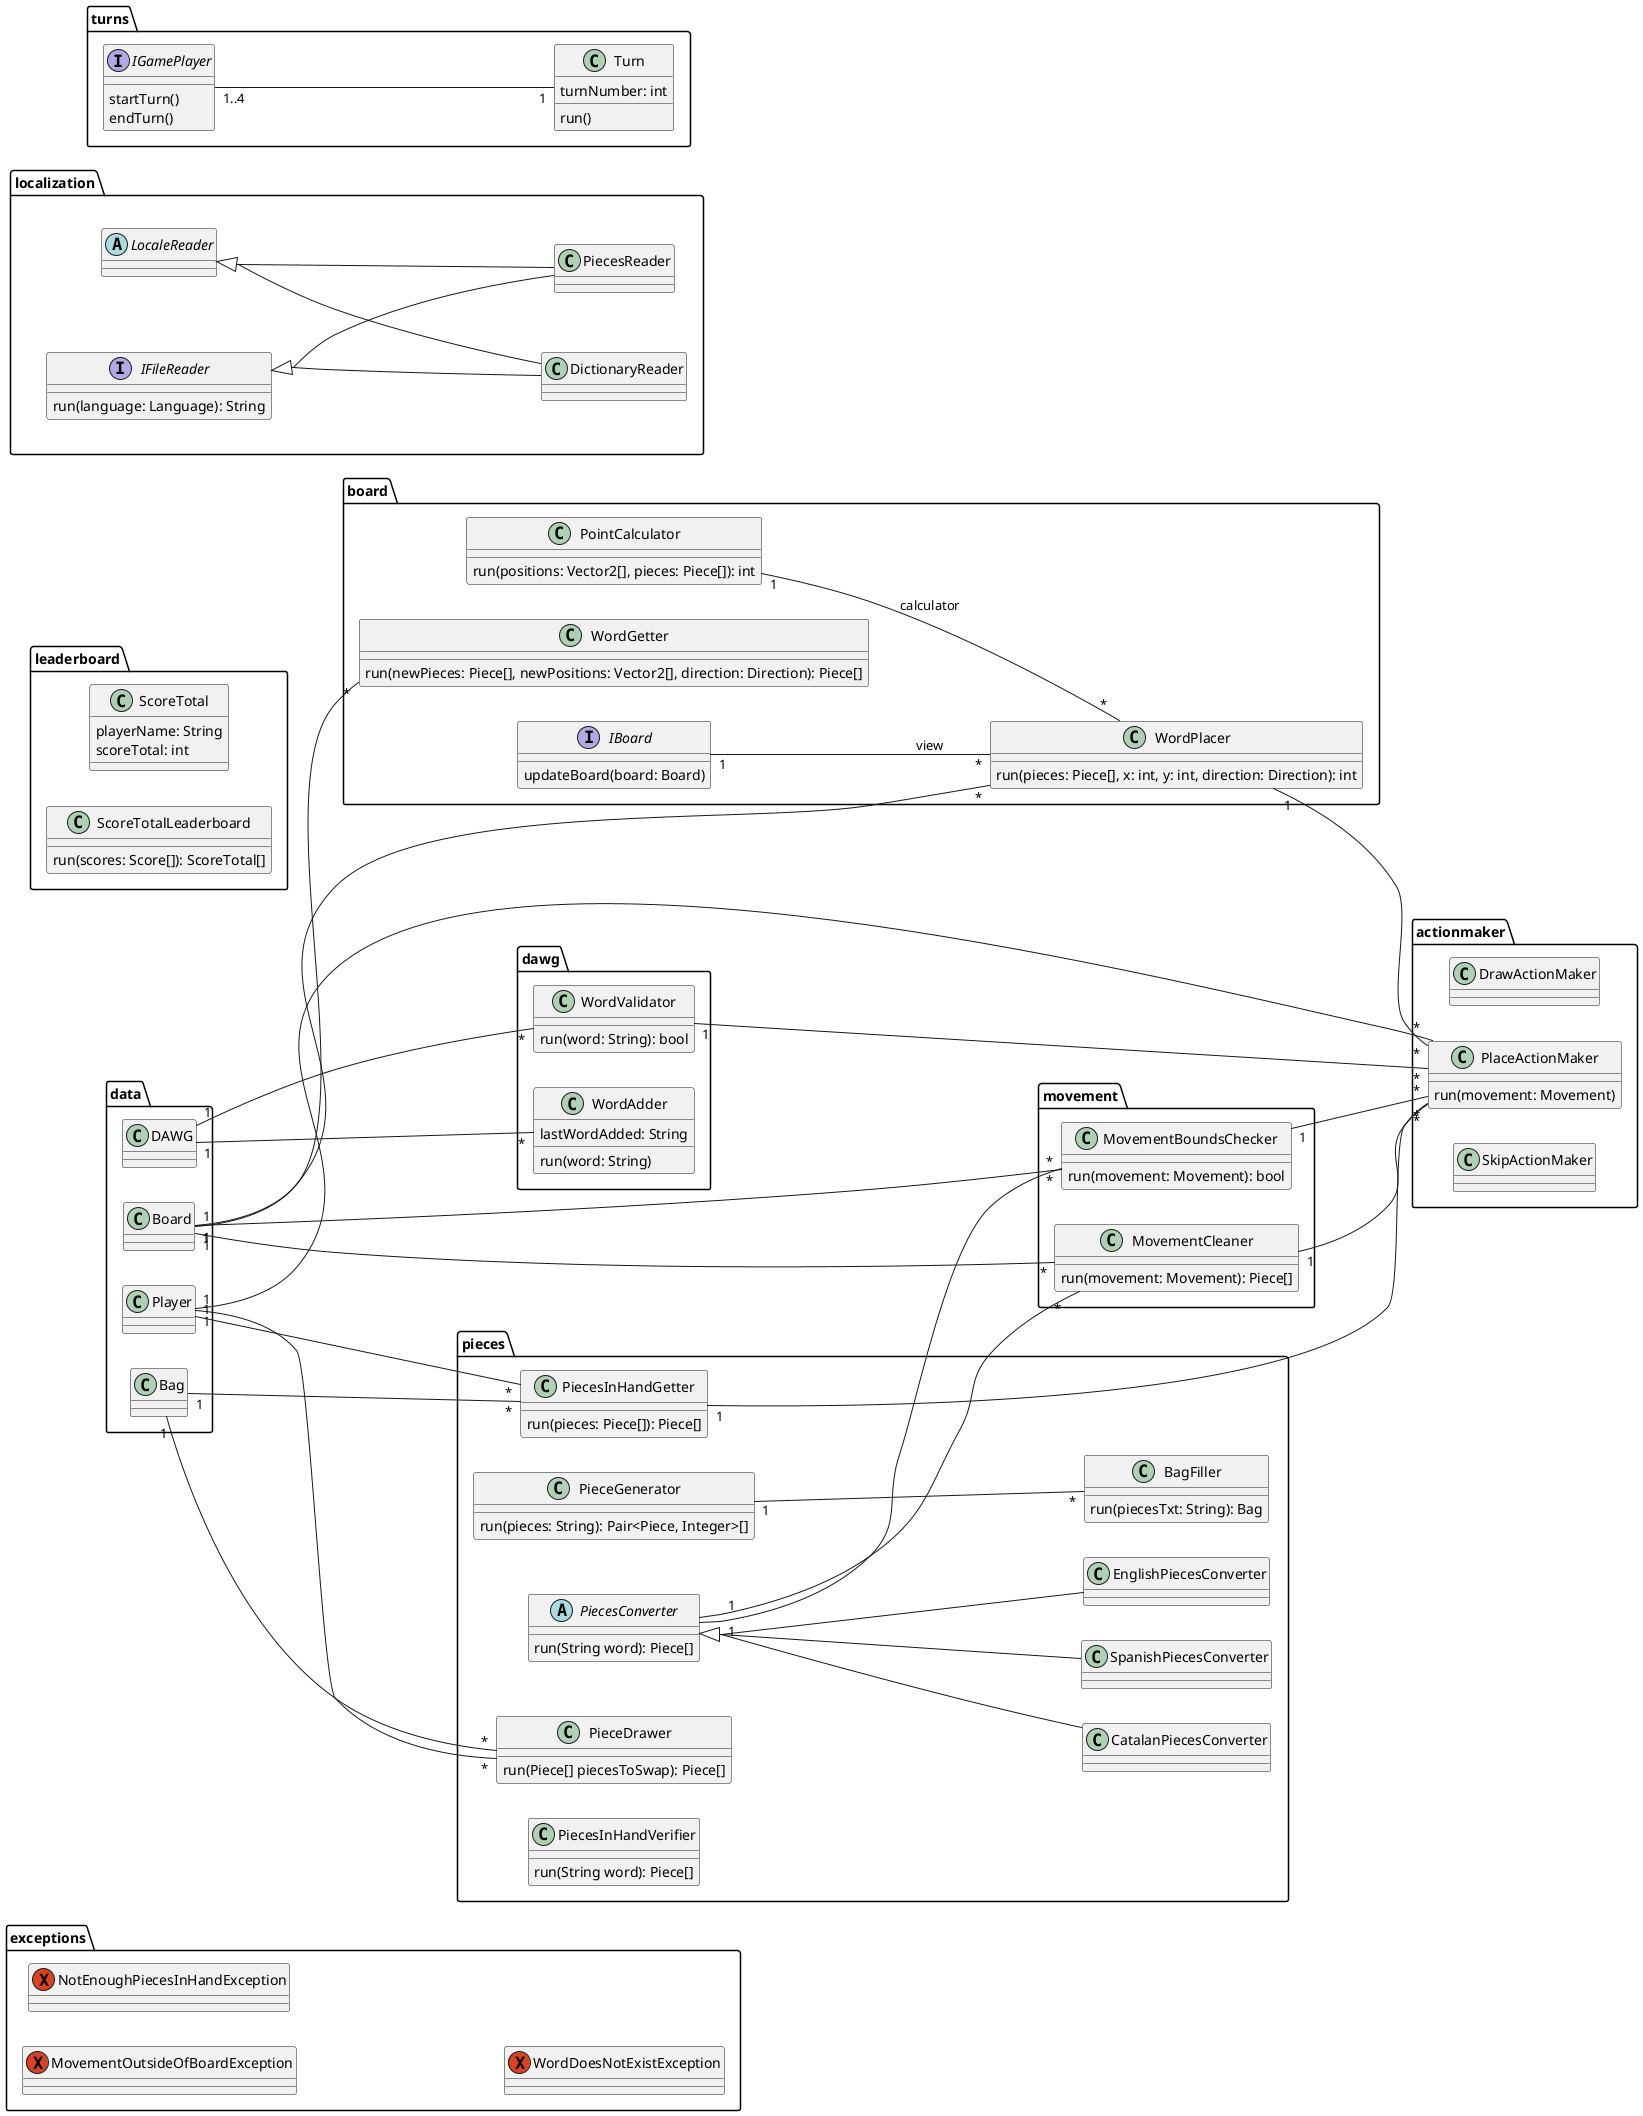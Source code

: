@startuml
skinparam groupInheritance 2
left to right direction

package data {
    class DAWG
    class Board
    class Player
    class Bag
}

package board {
    class PointCalculator {
        run(positions: Vector2[], pieces: Piece[]): int
    }

    class WordGetter {
        run(newPieces: Piece[], newPositions: Vector2[], direction: Direction): Piece[]
    }

    Board "1" -- "*" WordGetter

    class WordPlacer {
        run(pieces: Piece[], x: int, y: int, direction: Direction): int
    }

    interface IBoard {
        updateBoard(board: Board)
    }

    Board "1" -- "*" WordPlacer
    IBoard "1" -- "*" WordPlacer: view
    PointCalculator "1" -- "*" WordPlacer: calculator
}

package dawg {
    class WordAdder {
        lastWordAdded: String
        run(word: String)
    }

    DAWG "1" -- "*" WordAdder

    class WordValidator {
        run(word: String): bool
    }

    DAWG "1" -- "*" WordValidator
}

package exceptions {
    exception MovementOutsideOfBoardException
    exception NotEnoughPiecesInHandException
    exception WordDoesNotExistException
}

package leaderboard {
    class ScoreTotal {
        playerName: String
        scoreTotal: int
    }

    class ScoreTotalLeaderboard {
        run(scores: Score[]): ScoreTotal[]
    }
}

package localization {
    abstract class LocaleReader
    interface IFileReader {
        run(language: Language): String
    }

    class DictionaryReader
    class PiecesReader

    LocaleReader <|-- DictionaryReader
    IFileReader <|.. DictionaryReader
    LocaleReader <|-- PiecesReader
    IFileReader <|.. PiecesReader
}

package pieces {
    class BagFiller {
        run(piecesTxt: String): Bag
    }

    PieceGenerator "1" -- "*" BagFiller

    abstract class PiecesConverter {
        run(String word): Piece[]
    }

    class CatalanPiecesConverter
    class SpanishPiecesConverter
    class EnglishPiecesConverter

    PiecesConverter <|-- CatalanPiecesConverter
    PiecesConverter <|-- SpanishPiecesConverter
    PiecesConverter <|-- EnglishPiecesConverter

    class PieceDrawer {
        run(Piece[] piecesToSwap): Piece[]
    }

    Player "1" -- "*" PieceDrawer
    Bag "1" -- "*" PieceDrawer

    class PieceGenerator {
        run(pieces: String): Pair<Piece, Integer>[]
    }

    class PiecesInHandGetter {
        run(pieces: Piece[]): Piece[]
    }

    Player "1" -- "*" PiecesInHandGetter
    Bag "1" -- "*" PiecesInHandGetter

    class PiecesInHandVerifier {
        run(String word): Piece[]
    }
}

package movement {
    class MovementBoundsChecker {
        run(movement: Movement): bool
    }

    Board "1" -- "*" MovementBoundsChecker
    PiecesConverter "1" -- "*" MovementBoundsChecker

    class MovementCleaner {
        run(movement: Movement): Piece[]
    }

    Board "1" -- "*" MovementCleaner
    PiecesConverter "1" -- "*" MovementCleaner
}

package turns {
    interface IGamePlayer {
        startTurn()
        endTurn()
    }

    class Turn {
        turnNumber: int

        run()
    }

    IGamePlayer "1..4" -- "1" Turn
}

package actionmaker {
    class DrawActionMaker {
    }
    class PlaceActionMaker {
        run(movement: Movement)
    }

    Player "1" -- "*" PlaceActionMaker
    MovementBoundsChecker "1" -- "*" PlaceActionMaker
    WordValidator "1" -- "*" PlaceActionMaker
    PiecesInHandGetter "1" -- "*" PlaceActionMaker
    MovementCleaner "1" -- "*" PlaceActionMaker
    WordPlacer "1" -- "*" PlaceActionMaker

    class SkipActionMaker {
    }
}

@enduml